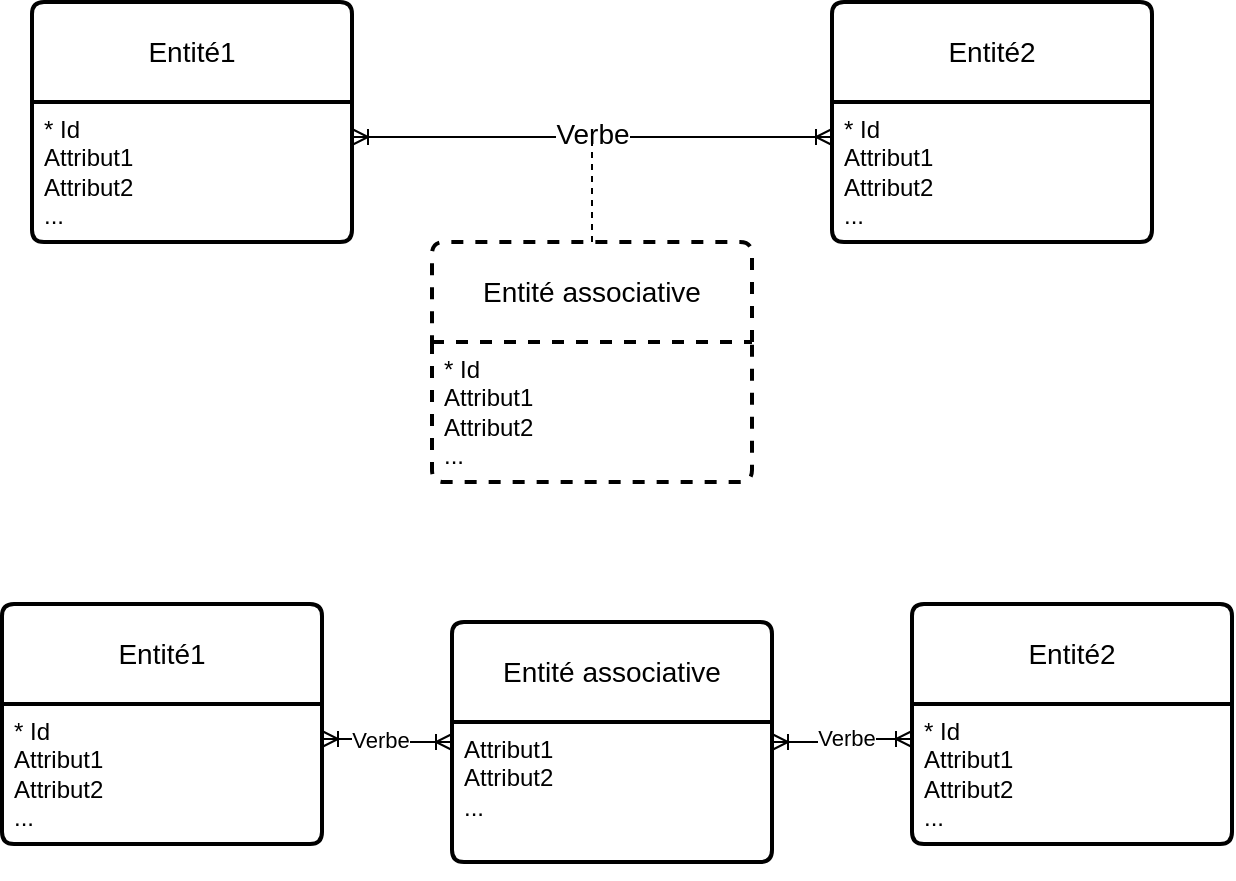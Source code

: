<mxfile version="21.2.7" type="github">
  <diagram id="R2lEEEUBdFMjLlhIrx00" name="Page-1">
    <mxGraphModel dx="1114" dy="580" grid="1" gridSize="10" guides="1" tooltips="1" connect="1" arrows="1" fold="1" page="1" pageScale="1" pageWidth="850" pageHeight="1100" math="0" shadow="0" extFonts="Permanent Marker^https://fonts.googleapis.com/css?family=Permanent+Marker">
      <root>
        <mxCell id="0" />
        <mxCell id="1" parent="0" />
        <mxCell id="_YqLOAzw0AkWtNQ3BQ-a-1" value="Entité1" style="swimlane;childLayout=stackLayout;horizontal=1;startSize=50;horizontalStack=0;rounded=1;fontSize=14;fontStyle=0;strokeWidth=2;resizeParent=0;resizeLast=1;shadow=0;dashed=0;align=center;arcSize=4;whiteSpace=wrap;html=1;" parent="1" vertex="1">
          <mxGeometry x="80" y="80" width="160" height="120" as="geometry" />
        </mxCell>
        <mxCell id="_YqLOAzw0AkWtNQ3BQ-a-2" value="&lt;div&gt;* Id&lt;/div&gt;&lt;div&gt;Attribut1&lt;/div&gt;&lt;div&gt;Attribut2&lt;/div&gt;&lt;div&gt;...&lt;br&gt;&lt;/div&gt;" style="align=left;strokeColor=none;fillColor=none;spacingLeft=4;fontSize=12;verticalAlign=top;resizable=0;rotatable=0;part=1;html=1;" parent="_YqLOAzw0AkWtNQ3BQ-a-1" vertex="1">
          <mxGeometry y="50" width="160" height="70" as="geometry" />
        </mxCell>
        <mxCell id="XT_NBaw1IdfrVGG2B7zS-1" value="Entité2" style="swimlane;childLayout=stackLayout;horizontal=1;startSize=50;horizontalStack=0;rounded=1;fontSize=14;fontStyle=0;strokeWidth=2;resizeParent=0;resizeLast=1;shadow=0;dashed=0;align=center;arcSize=4;whiteSpace=wrap;html=1;" parent="1" vertex="1">
          <mxGeometry x="480" y="80" width="160" height="120" as="geometry" />
        </mxCell>
        <mxCell id="XT_NBaw1IdfrVGG2B7zS-2" value="&lt;div&gt;* Id&lt;/div&gt;&lt;div&gt;Attribut1&lt;/div&gt;&lt;div&gt;Attribut2&lt;/div&gt;&lt;div&gt;...&lt;br&gt;&lt;/div&gt;" style="align=left;strokeColor=none;fillColor=none;spacingLeft=4;fontSize=12;verticalAlign=top;resizable=0;rotatable=0;part=1;html=1;" parent="XT_NBaw1IdfrVGG2B7zS-1" vertex="1">
          <mxGeometry y="50" width="160" height="70" as="geometry" />
        </mxCell>
        <mxCell id="XT_NBaw1IdfrVGG2B7zS-5" value="" style="edgeStyle=entityRelationEdgeStyle;fontSize=12;html=1;endArrow=ERoneToMany;startArrow=ERoneToMany;rounded=0;exitX=1;exitY=0.25;exitDx=0;exitDy=0;entryX=0;entryY=0.25;entryDx=0;entryDy=0;" parent="1" source="_YqLOAzw0AkWtNQ3BQ-a-2" target="XT_NBaw1IdfrVGG2B7zS-2" edge="1">
          <mxGeometry width="100" height="100" relative="1" as="geometry">
            <mxPoint x="370" y="350" as="sourcePoint" />
            <mxPoint x="470" y="250" as="targetPoint" />
          </mxGeometry>
        </mxCell>
        <mxCell id="XT_NBaw1IdfrVGG2B7zS-6" value="Verbe" style="edgeLabel;html=1;align=center;verticalAlign=middle;resizable=0;points=[];fontSize=14;" parent="XT_NBaw1IdfrVGG2B7zS-5" vertex="1" connectable="0">
          <mxGeometry x="-0.117" y="3" relative="1" as="geometry">
            <mxPoint x="14" y="1" as="offset" />
          </mxGeometry>
        </mxCell>
        <mxCell id="dI--NcrY-dfHvmvMiSti-1" value="Entité associative" style="swimlane;childLayout=stackLayout;horizontal=1;startSize=50;horizontalStack=0;rounded=1;fontSize=14;fontStyle=0;strokeWidth=2;resizeParent=0;resizeLast=1;shadow=0;dashed=1;align=center;arcSize=4;whiteSpace=wrap;html=1;" vertex="1" parent="1">
          <mxGeometry x="280" y="200" width="160" height="120" as="geometry" />
        </mxCell>
        <mxCell id="dI--NcrY-dfHvmvMiSti-2" value="&lt;div&gt;* Id&lt;/div&gt;&lt;div&gt;Attribut1&lt;/div&gt;&lt;div&gt;Attribut2&lt;/div&gt;&lt;div&gt;...&lt;br&gt;&lt;/div&gt;" style="align=left;strokeColor=none;fillColor=none;spacingLeft=4;fontSize=12;verticalAlign=top;resizable=0;rotatable=0;part=1;html=1;dashed=1;" vertex="1" parent="dI--NcrY-dfHvmvMiSti-1">
          <mxGeometry y="50" width="160" height="70" as="geometry" />
        </mxCell>
        <mxCell id="dI--NcrY-dfHvmvMiSti-3" value="" style="endArrow=none;html=1;rounded=0;exitX=0.5;exitY=0;exitDx=0;exitDy=0;dashed=1;strokeWidth=1;" edge="1" parent="1" source="dI--NcrY-dfHvmvMiSti-1">
          <mxGeometry width="50" height="50" relative="1" as="geometry">
            <mxPoint x="400" y="320" as="sourcePoint" />
            <mxPoint x="360" y="150" as="targetPoint" />
          </mxGeometry>
        </mxCell>
        <mxCell id="dI--NcrY-dfHvmvMiSti-6" value="Entité1" style="swimlane;childLayout=stackLayout;horizontal=1;startSize=50;horizontalStack=0;rounded=1;fontSize=14;fontStyle=0;strokeWidth=2;resizeParent=0;resizeLast=1;shadow=0;dashed=0;align=center;arcSize=4;whiteSpace=wrap;html=1;" vertex="1" parent="1">
          <mxGeometry x="65" y="381" width="160" height="120" as="geometry" />
        </mxCell>
        <mxCell id="dI--NcrY-dfHvmvMiSti-7" value="&lt;div&gt;* Id&lt;/div&gt;&lt;div&gt;Attribut1&lt;/div&gt;&lt;div&gt;Attribut2&lt;/div&gt;&lt;div&gt;...&lt;br&gt;&lt;/div&gt;" style="align=left;strokeColor=none;fillColor=none;spacingLeft=4;fontSize=12;verticalAlign=top;resizable=0;rotatable=0;part=1;html=1;" vertex="1" parent="dI--NcrY-dfHvmvMiSti-6">
          <mxGeometry y="50" width="160" height="70" as="geometry" />
        </mxCell>
        <mxCell id="dI--NcrY-dfHvmvMiSti-8" value="Entité2" style="swimlane;childLayout=stackLayout;horizontal=1;startSize=50;horizontalStack=0;rounded=1;fontSize=14;fontStyle=0;strokeWidth=2;resizeParent=0;resizeLast=1;shadow=0;dashed=0;align=center;arcSize=4;whiteSpace=wrap;html=1;" vertex="1" parent="1">
          <mxGeometry x="520" y="381" width="160" height="120" as="geometry" />
        </mxCell>
        <mxCell id="dI--NcrY-dfHvmvMiSti-9" value="&lt;div&gt;* Id&lt;/div&gt;&lt;div&gt;Attribut1&lt;/div&gt;&lt;div&gt;Attribut2&lt;/div&gt;&lt;div&gt;...&lt;br&gt;&lt;/div&gt;" style="align=left;strokeColor=none;fillColor=none;spacingLeft=4;fontSize=12;verticalAlign=top;resizable=0;rotatable=0;part=1;html=1;" vertex="1" parent="dI--NcrY-dfHvmvMiSti-8">
          <mxGeometry y="50" width="160" height="70" as="geometry" />
        </mxCell>
        <mxCell id="dI--NcrY-dfHvmvMiSti-10" value="" style="edgeStyle=entityRelationEdgeStyle;fontSize=12;html=1;endArrow=ERoneToMany;startArrow=ERoneToMany;rounded=0;exitX=1;exitY=0.5;exitDx=0;exitDy=0;entryX=0;entryY=0.25;entryDx=0;entryDy=0;" edge="1" parent="1" source="dI--NcrY-dfHvmvMiSti-12" target="dI--NcrY-dfHvmvMiSti-9">
          <mxGeometry width="100" height="100" relative="1" as="geometry">
            <mxPoint x="370" y="620" as="sourcePoint" />
            <mxPoint x="470" y="520" as="targetPoint" />
          </mxGeometry>
        </mxCell>
        <mxCell id="dI--NcrY-dfHvmvMiSti-17" value="&lt;div&gt;Verbe&lt;/div&gt;&lt;div&gt;&lt;br&gt;&lt;/div&gt;" style="edgeLabel;html=1;align=center;verticalAlign=middle;resizable=0;points=[];" vertex="1" connectable="0" parent="dI--NcrY-dfHvmvMiSti-10">
          <mxGeometry x="-0.148" y="-3" relative="1" as="geometry">
            <mxPoint x="6" y="2" as="offset" />
          </mxGeometry>
        </mxCell>
        <mxCell id="dI--NcrY-dfHvmvMiSti-14" value="" style="endArrow=none;html=1;rounded=0;exitX=0.5;exitY=0;exitDx=0;exitDy=0;dashed=1;strokeWidth=1;" edge="1" parent="1" source="dI--NcrY-dfHvmvMiSti-12">
          <mxGeometry width="50" height="50" relative="1" as="geometry">
            <mxPoint x="400" y="590" as="sourcePoint" />
            <mxPoint x="360" y="420" as="targetPoint" />
          </mxGeometry>
        </mxCell>
        <mxCell id="dI--NcrY-dfHvmvMiSti-15" value="" style="edgeStyle=entityRelationEdgeStyle;fontSize=12;html=1;endArrow=ERoneToMany;startArrow=ERoneToMany;rounded=0;exitX=1;exitY=0.25;exitDx=0;exitDy=0;entryX=0;entryY=0.5;entryDx=0;entryDy=0;" edge="1" parent="1" source="dI--NcrY-dfHvmvMiSti-7" target="dI--NcrY-dfHvmvMiSti-12">
          <mxGeometry width="100" height="100" relative="1" as="geometry">
            <mxPoint x="240" y="418" as="sourcePoint" />
            <mxPoint x="480" y="418" as="targetPoint" />
          </mxGeometry>
        </mxCell>
        <mxCell id="dI--NcrY-dfHvmvMiSti-16" value="Verbe" style="edgeLabel;html=1;align=center;verticalAlign=middle;resizable=0;points=[];" vertex="1" connectable="0" parent="dI--NcrY-dfHvmvMiSti-15">
          <mxGeometry x="-0.108" y="1" relative="1" as="geometry">
            <mxPoint y="1" as="offset" />
          </mxGeometry>
        </mxCell>
        <mxCell id="dI--NcrY-dfHvmvMiSti-12" value="Entité associative" style="swimlane;childLayout=stackLayout;horizontal=1;startSize=50;horizontalStack=0;rounded=1;fontSize=14;fontStyle=0;strokeWidth=2;resizeParent=0;resizeLast=1;shadow=0;align=center;arcSize=4;whiteSpace=wrap;html=1;" vertex="1" parent="1">
          <mxGeometry x="290" y="390" width="160" height="120" as="geometry" />
        </mxCell>
        <mxCell id="dI--NcrY-dfHvmvMiSti-13" value="&lt;div&gt;Attribut1&lt;/div&gt;&lt;div&gt;Attribut2&lt;/div&gt;&lt;div&gt;...&lt;br&gt;&lt;/div&gt;" style="align=left;strokeColor=none;fillColor=none;spacingLeft=4;fontSize=12;verticalAlign=top;resizable=0;rotatable=0;part=1;html=1;dashed=1;" vertex="1" parent="dI--NcrY-dfHvmvMiSti-12">
          <mxGeometry y="50" width="160" height="70" as="geometry" />
        </mxCell>
        <mxCell id="dI--NcrY-dfHvmvMiSti-18" style="edgeStyle=orthogonalEdgeStyle;rounded=0;orthogonalLoop=1;jettySize=auto;html=1;exitX=0.5;exitY=1;exitDx=0;exitDy=0;" edge="1" parent="dI--NcrY-dfHvmvMiSti-12" source="dI--NcrY-dfHvmvMiSti-13" target="dI--NcrY-dfHvmvMiSti-13">
          <mxGeometry relative="1" as="geometry" />
        </mxCell>
      </root>
    </mxGraphModel>
  </diagram>
</mxfile>
